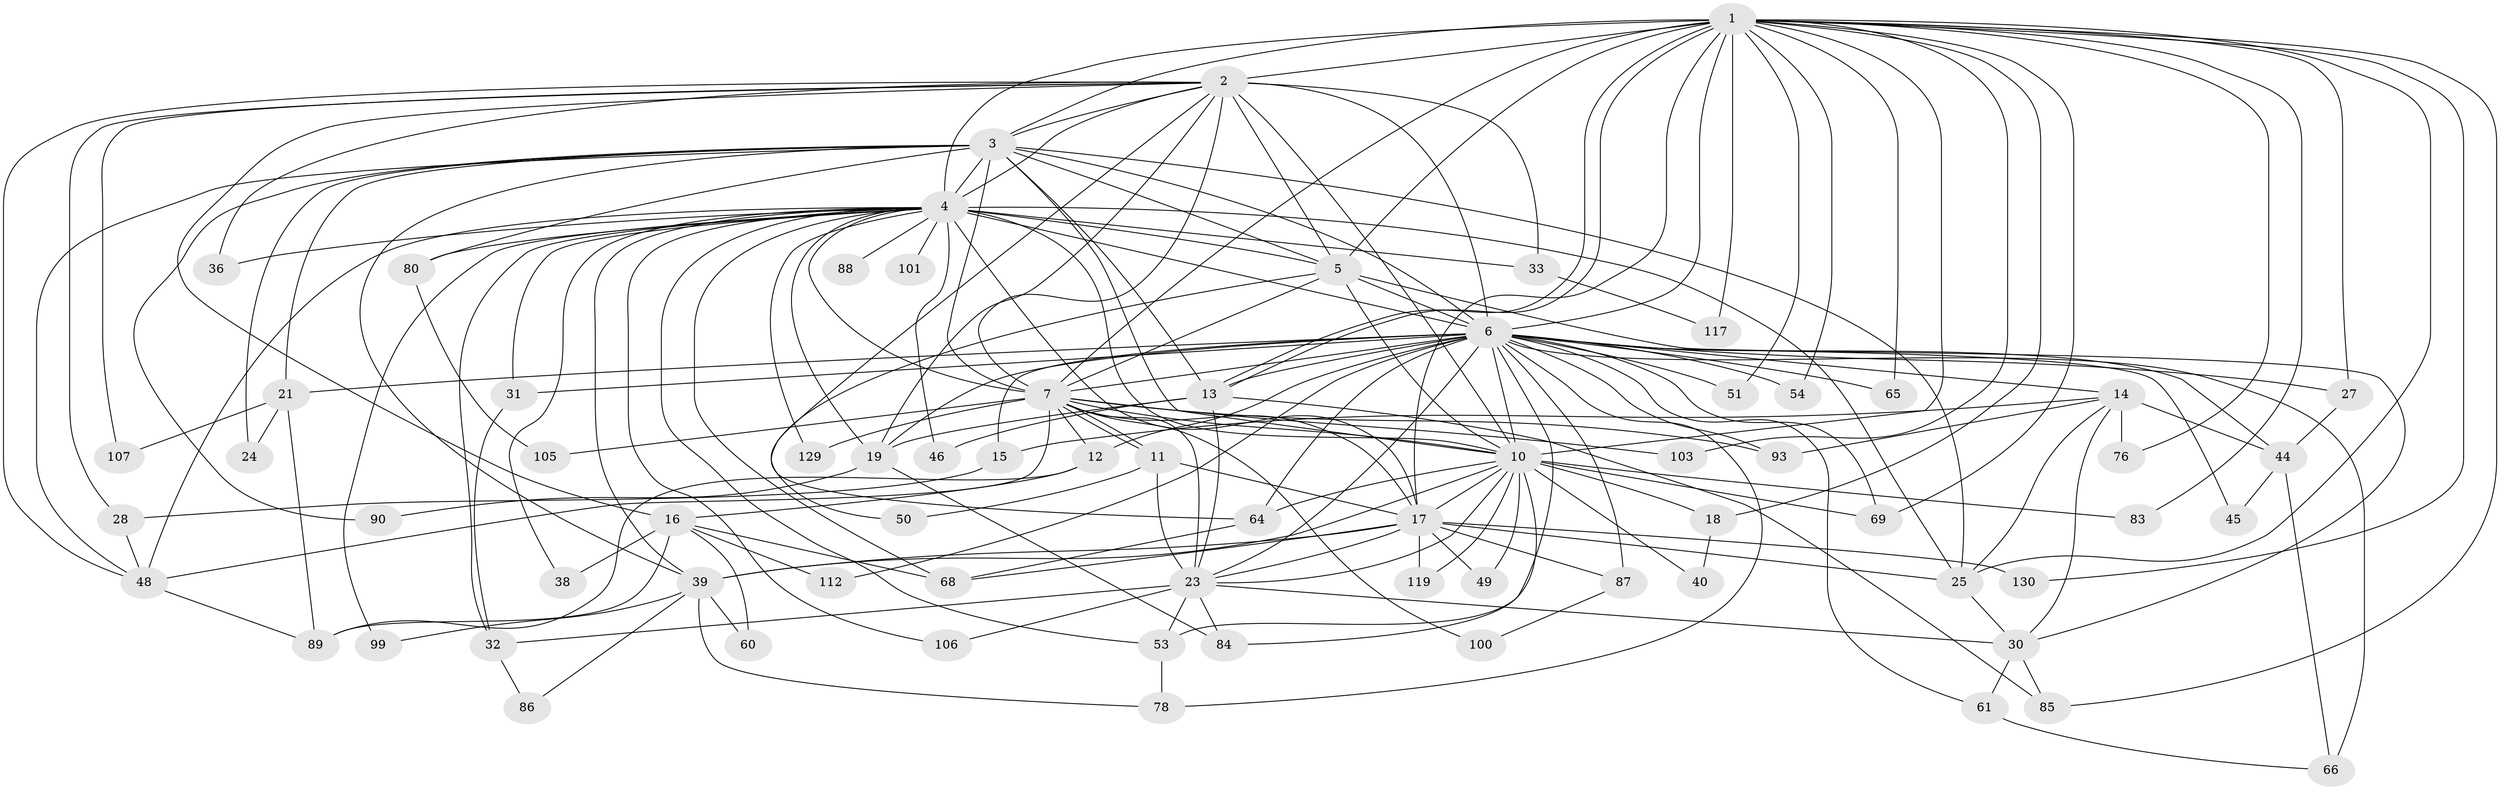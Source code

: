 // original degree distribution, {29: 0.007042253521126761, 21: 0.007042253521126761, 19: 0.007042253521126761, 23: 0.014084507042253521, 13: 0.007042253521126761, 31: 0.007042253521126761, 22: 0.014084507042253521, 28: 0.007042253521126761, 5: 0.056338028169014086, 6: 0.028169014084507043, 10: 0.007042253521126761, 3: 0.19718309859154928, 7: 0.007042253521126761, 9: 0.014084507042253521, 4: 0.07746478873239436, 2: 0.5352112676056338, 8: 0.007042253521126761}
// Generated by graph-tools (version 1.1) at 2025/13/03/09/25 04:13:44]
// undirected, 71 vertices, 186 edges
graph export_dot {
graph [start="1"]
  node [color=gray90,style=filled];
  1;
  2;
  3;
  4 [super="+9"];
  5;
  6 [super="+55+138+47+58+81+109+127+52+42+8"];
  7 [super="+59"];
  10 [super="+29"];
  11;
  12;
  13 [super="+74+62"];
  14;
  15;
  16;
  17 [super="+22+141+123"];
  18;
  19 [super="+79"];
  21;
  23 [super="+111+37"];
  24;
  25 [super="+72+92+43"];
  27 [super="+82"];
  28;
  30 [super="+73"];
  31;
  32;
  33;
  36;
  38;
  39 [super="+75+132+70"];
  40;
  44;
  45;
  46;
  48 [super="+71"];
  49;
  50;
  51;
  53;
  54;
  60;
  61 [super="+94"];
  64 [super="+95"];
  65;
  66;
  68 [super="+115+96"];
  69 [super="+113"];
  76;
  78;
  80;
  83;
  84;
  85 [super="+104"];
  86;
  87 [super="+98"];
  88;
  89 [super="+133+134"];
  90;
  93 [super="+142"];
  99 [super="+108"];
  100;
  101;
  103;
  105;
  106;
  107;
  112;
  117;
  119;
  129;
  130;
  1 -- 2;
  1 -- 3;
  1 -- 4 [weight=3];
  1 -- 5;
  1 -- 6 [weight=3];
  1 -- 7;
  1 -- 10 [weight=2];
  1 -- 13;
  1 -- 13;
  1 -- 18;
  1 -- 27;
  1 -- 51;
  1 -- 54;
  1 -- 65;
  1 -- 69;
  1 -- 76;
  1 -- 83;
  1 -- 85;
  1 -- 103;
  1 -- 117;
  1 -- 130;
  1 -- 17 [weight=2];
  1 -- 25;
  2 -- 3;
  2 -- 4 [weight=2];
  2 -- 5;
  2 -- 6 [weight=5];
  2 -- 7;
  2 -- 10 [weight=2];
  2 -- 16;
  2 -- 19;
  2 -- 28;
  2 -- 33;
  2 -- 36;
  2 -- 64;
  2 -- 107;
  2 -- 48;
  3 -- 4 [weight=3];
  3 -- 5;
  3 -- 6 [weight=3];
  3 -- 7;
  3 -- 10;
  3 -- 21;
  3 -- 24;
  3 -- 25;
  3 -- 48;
  3 -- 80;
  3 -- 90;
  3 -- 13;
  3 -- 39;
  4 -- 5 [weight=3];
  4 -- 6 [weight=10];
  4 -- 7 [weight=2];
  4 -- 10 [weight=2];
  4 -- 19;
  4 -- 25;
  4 -- 32;
  4 -- 38;
  4 -- 46;
  4 -- 80;
  4 -- 99 [weight=2];
  4 -- 106;
  4 -- 129;
  4 -- 17;
  4 -- 68;
  4 -- 88;
  4 -- 31;
  4 -- 33;
  4 -- 36;
  4 -- 101;
  4 -- 39;
  4 -- 48;
  4 -- 53;
  5 -- 6 [weight=2];
  5 -- 7 [weight=2];
  5 -- 10;
  5 -- 30;
  5 -- 50;
  6 -- 7 [weight=2];
  6 -- 10 [weight=4];
  6 -- 14 [weight=4];
  6 -- 21;
  6 -- 23;
  6 -- 44;
  6 -- 45;
  6 -- 61;
  6 -- 78;
  6 -- 87 [weight=2];
  6 -- 65;
  6 -- 19;
  6 -- 64;
  6 -- 66;
  6 -- 69;
  6 -- 12;
  6 -- 13;
  6 -- 15;
  6 -- 27;
  6 -- 93;
  6 -- 31;
  6 -- 112;
  6 -- 51;
  6 -- 53;
  6 -- 54;
  7 -- 10;
  7 -- 11;
  7 -- 11;
  7 -- 12;
  7 -- 17;
  7 -- 48;
  7 -- 93;
  7 -- 100;
  7 -- 103;
  7 -- 105;
  7 -- 129;
  7 -- 23 [weight=2];
  10 -- 18;
  10 -- 23;
  10 -- 39 [weight=2];
  10 -- 49;
  10 -- 64;
  10 -- 69;
  10 -- 84;
  10 -- 119;
  10 -- 17;
  10 -- 83;
  10 -- 40;
  11 -- 17;
  11 -- 50;
  11 -- 23;
  12 -- 16;
  12 -- 89 [weight=2];
  13 -- 46;
  13 -- 19;
  13 -- 23;
  13 -- 85;
  14 -- 15;
  14 -- 30;
  14 -- 44;
  14 -- 76;
  14 -- 93;
  14 -- 25;
  15 -- 28;
  16 -- 38;
  16 -- 60;
  16 -- 89;
  16 -- 112;
  16 -- 68;
  17 -- 49;
  17 -- 87;
  17 -- 23;
  17 -- 130;
  17 -- 68;
  17 -- 39 [weight=2];
  17 -- 119;
  17 -- 25 [weight=2];
  18 -- 40;
  19 -- 90;
  19 -- 84;
  21 -- 24;
  21 -- 107;
  21 -- 89;
  23 -- 32;
  23 -- 106;
  23 -- 84;
  23 -- 53;
  23 -- 30;
  25 -- 30;
  27 -- 44;
  28 -- 48;
  30 -- 61;
  30 -- 85;
  31 -- 32;
  32 -- 86;
  33 -- 117;
  39 -- 60;
  39 -- 86;
  39 -- 99;
  39 -- 78;
  44 -- 45;
  44 -- 66;
  48 -- 89;
  53 -- 78;
  61 -- 66;
  64 -- 68;
  80 -- 105;
  87 -- 100;
}
